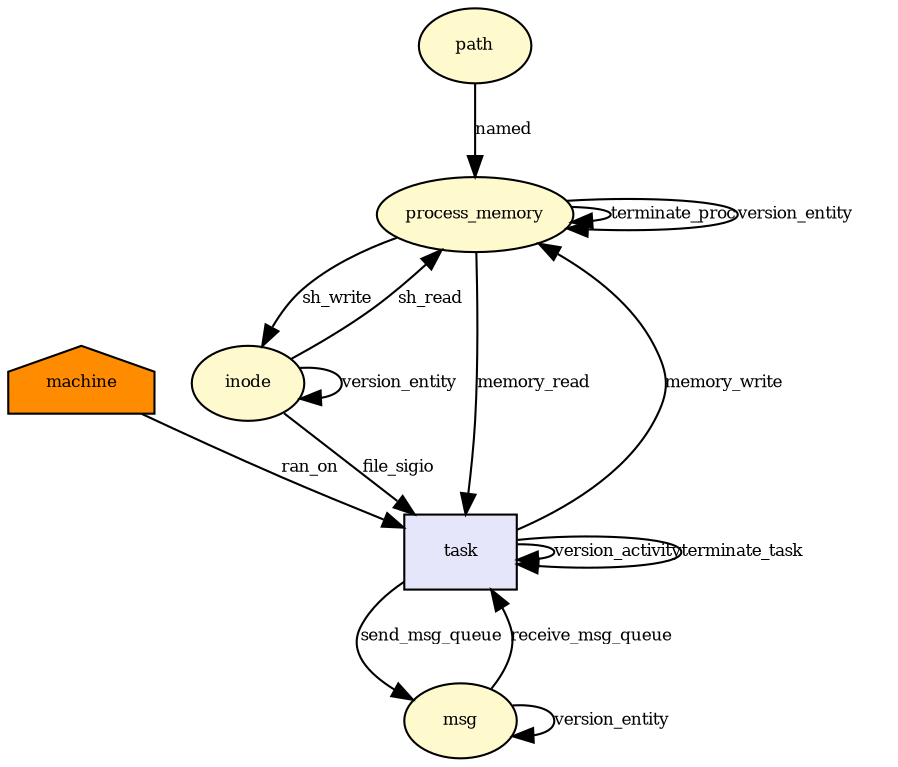 digraph RGL__DirectedAdjacencyGraph {process_memory[fontsize = 8,label = process_memory,shape = ellipse, fillcolor="#fffacd", style = filled]

process_memory -> process_memory[fontsize = 8,label = terminate_proc]

inode[fontsize = 8,label = inode,shape = ellipse, fillcolor="#fffacd", style = filled]

task[fontsize = 8,label = task,shape = rectangle, fillcolor="#e6e6fa", style = filled]

inode -> task[fontsize = 8,label = file_sigio]

task -> process_memory[fontsize = 8,label = memory_write]

task -> task[fontsize = 8,label = version_activity]

process_memory -> process_memory[fontsize = 8,label = version_entity]

process_memory -> inode[fontsize = 8,label = sh_write]

inode -> inode[fontsize = 8,label = version_entity]

machine[fontsize = 8,label = machine,shape = house, fillcolor="#ff8c00", style = filled]

machine -> task[fontsize = 8,label = ran_on]

msg[fontsize = 8,label = msg,shape = ellipse, fillcolor="#fffacd", style = filled]

msg -> task[fontsize = 8,label = receive_msg_queue]

path[fontsize = 8,label = path,shape = ellipse, fillcolor="#fffacd", style = filled]

path -> process_memory[fontsize = 8,label = named]

process_memory -> task[fontsize = 8,label = memory_read]

task -> msg[fontsize = 8,label = send_msg_queue]

msg -> msg[fontsize = 8,label = version_entity]

inode -> process_memory[fontsize = 8,label = sh_read]

task -> task[fontsize = 8,label = terminate_task]

}
